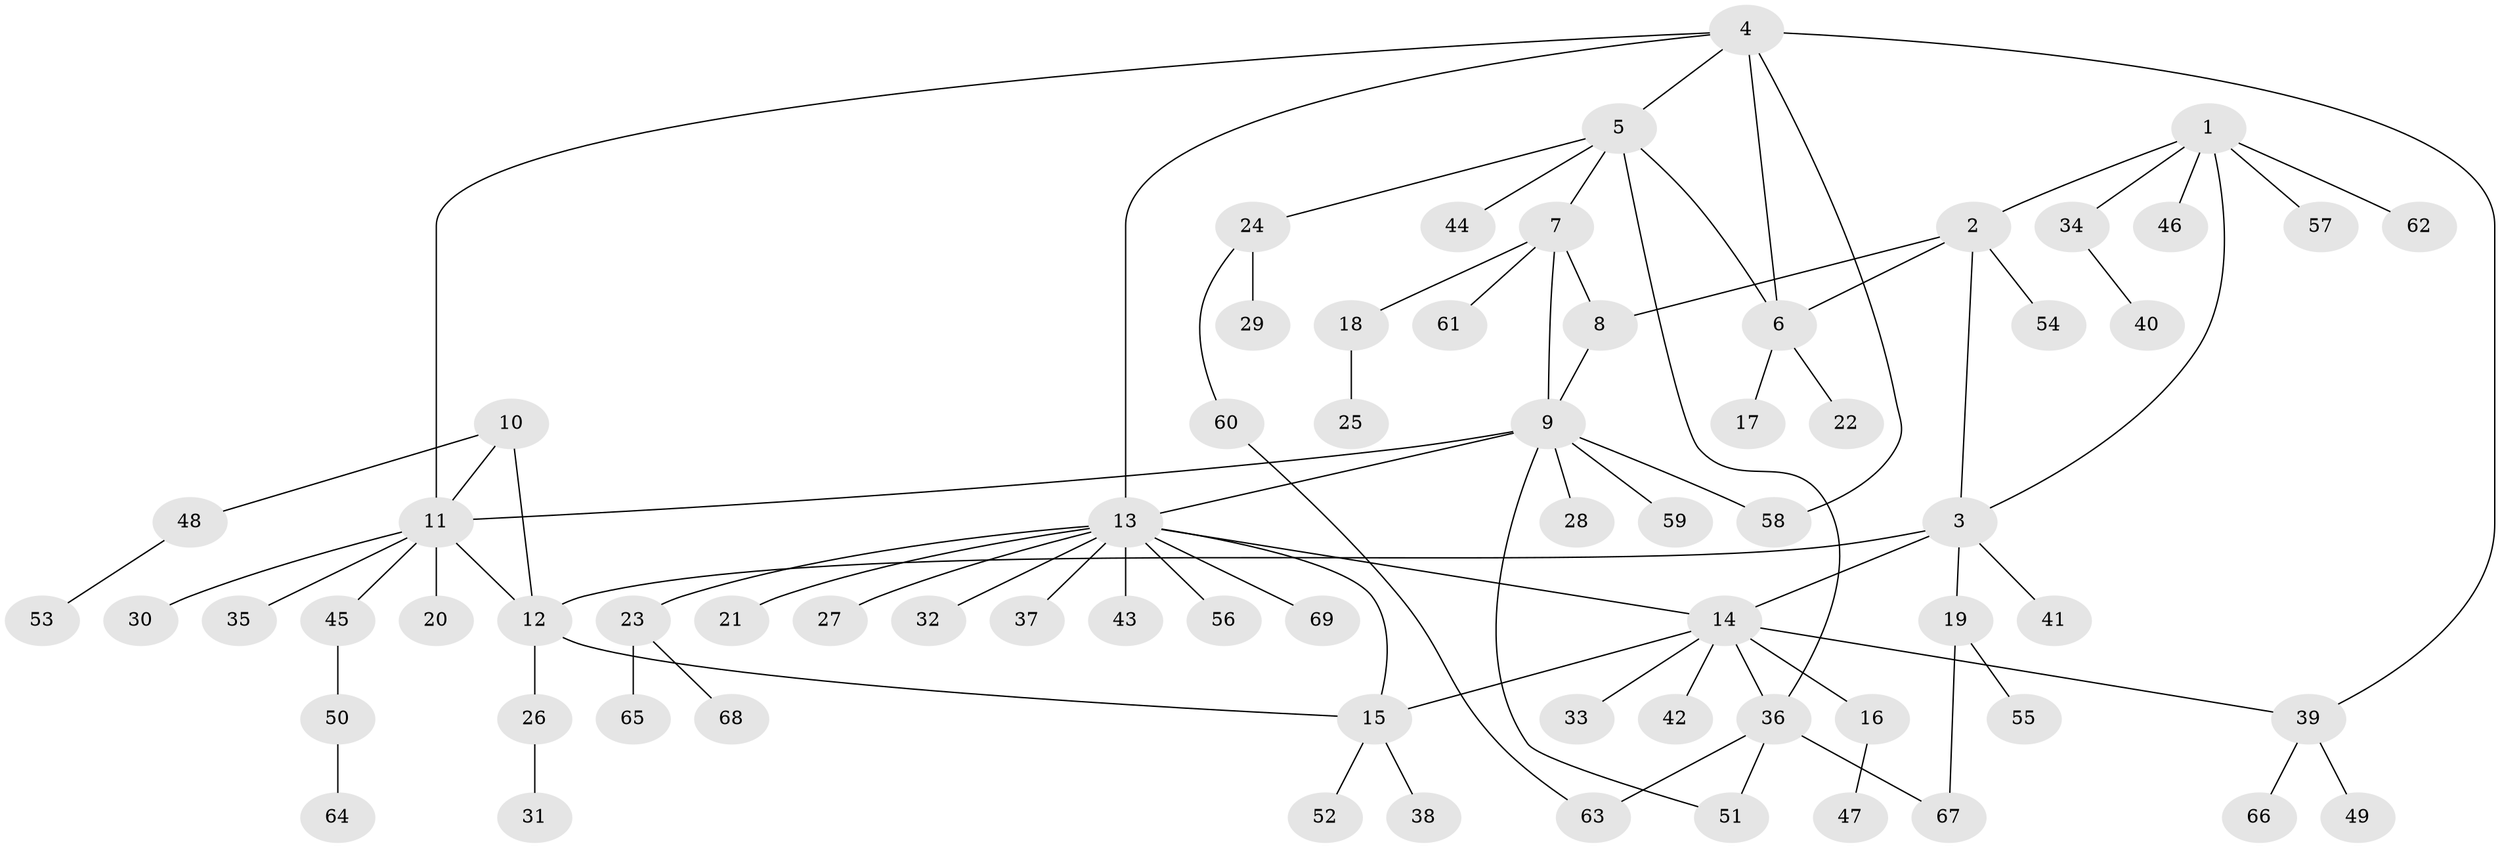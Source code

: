 // coarse degree distribution, {5: 0.04081632653061224, 4: 0.04081632653061224, 8: 0.08163265306122448, 6: 0.02040816326530612, 3: 0.061224489795918366, 10: 0.02040816326530612, 9: 0.02040816326530612, 1: 0.6122448979591837, 2: 0.10204081632653061}
// Generated by graph-tools (version 1.1) at 2025/42/03/06/25 10:42:15]
// undirected, 69 vertices, 85 edges
graph export_dot {
graph [start="1"]
  node [color=gray90,style=filled];
  1;
  2;
  3;
  4;
  5;
  6;
  7;
  8;
  9;
  10;
  11;
  12;
  13;
  14;
  15;
  16;
  17;
  18;
  19;
  20;
  21;
  22;
  23;
  24;
  25;
  26;
  27;
  28;
  29;
  30;
  31;
  32;
  33;
  34;
  35;
  36;
  37;
  38;
  39;
  40;
  41;
  42;
  43;
  44;
  45;
  46;
  47;
  48;
  49;
  50;
  51;
  52;
  53;
  54;
  55;
  56;
  57;
  58;
  59;
  60;
  61;
  62;
  63;
  64;
  65;
  66;
  67;
  68;
  69;
  1 -- 2;
  1 -- 3;
  1 -- 34;
  1 -- 46;
  1 -- 57;
  1 -- 62;
  2 -- 3;
  2 -- 6;
  2 -- 8;
  2 -- 54;
  3 -- 12;
  3 -- 14;
  3 -- 19;
  3 -- 41;
  4 -- 5;
  4 -- 6;
  4 -- 11;
  4 -- 13;
  4 -- 39;
  4 -- 58;
  5 -- 6;
  5 -- 7;
  5 -- 24;
  5 -- 36;
  5 -- 44;
  6 -- 17;
  6 -- 22;
  7 -- 8;
  7 -- 9;
  7 -- 18;
  7 -- 61;
  8 -- 9;
  9 -- 11;
  9 -- 13;
  9 -- 28;
  9 -- 51;
  9 -- 58;
  9 -- 59;
  10 -- 11;
  10 -- 12;
  10 -- 48;
  11 -- 12;
  11 -- 20;
  11 -- 30;
  11 -- 35;
  11 -- 45;
  12 -- 15;
  12 -- 26;
  13 -- 14;
  13 -- 15;
  13 -- 21;
  13 -- 23;
  13 -- 27;
  13 -- 32;
  13 -- 37;
  13 -- 43;
  13 -- 56;
  13 -- 69;
  14 -- 15;
  14 -- 16;
  14 -- 33;
  14 -- 36;
  14 -- 39;
  14 -- 42;
  15 -- 38;
  15 -- 52;
  16 -- 47;
  18 -- 25;
  19 -- 55;
  19 -- 67;
  23 -- 65;
  23 -- 68;
  24 -- 29;
  24 -- 60;
  26 -- 31;
  34 -- 40;
  36 -- 51;
  36 -- 63;
  36 -- 67;
  39 -- 49;
  39 -- 66;
  45 -- 50;
  48 -- 53;
  50 -- 64;
  60 -- 63;
}
